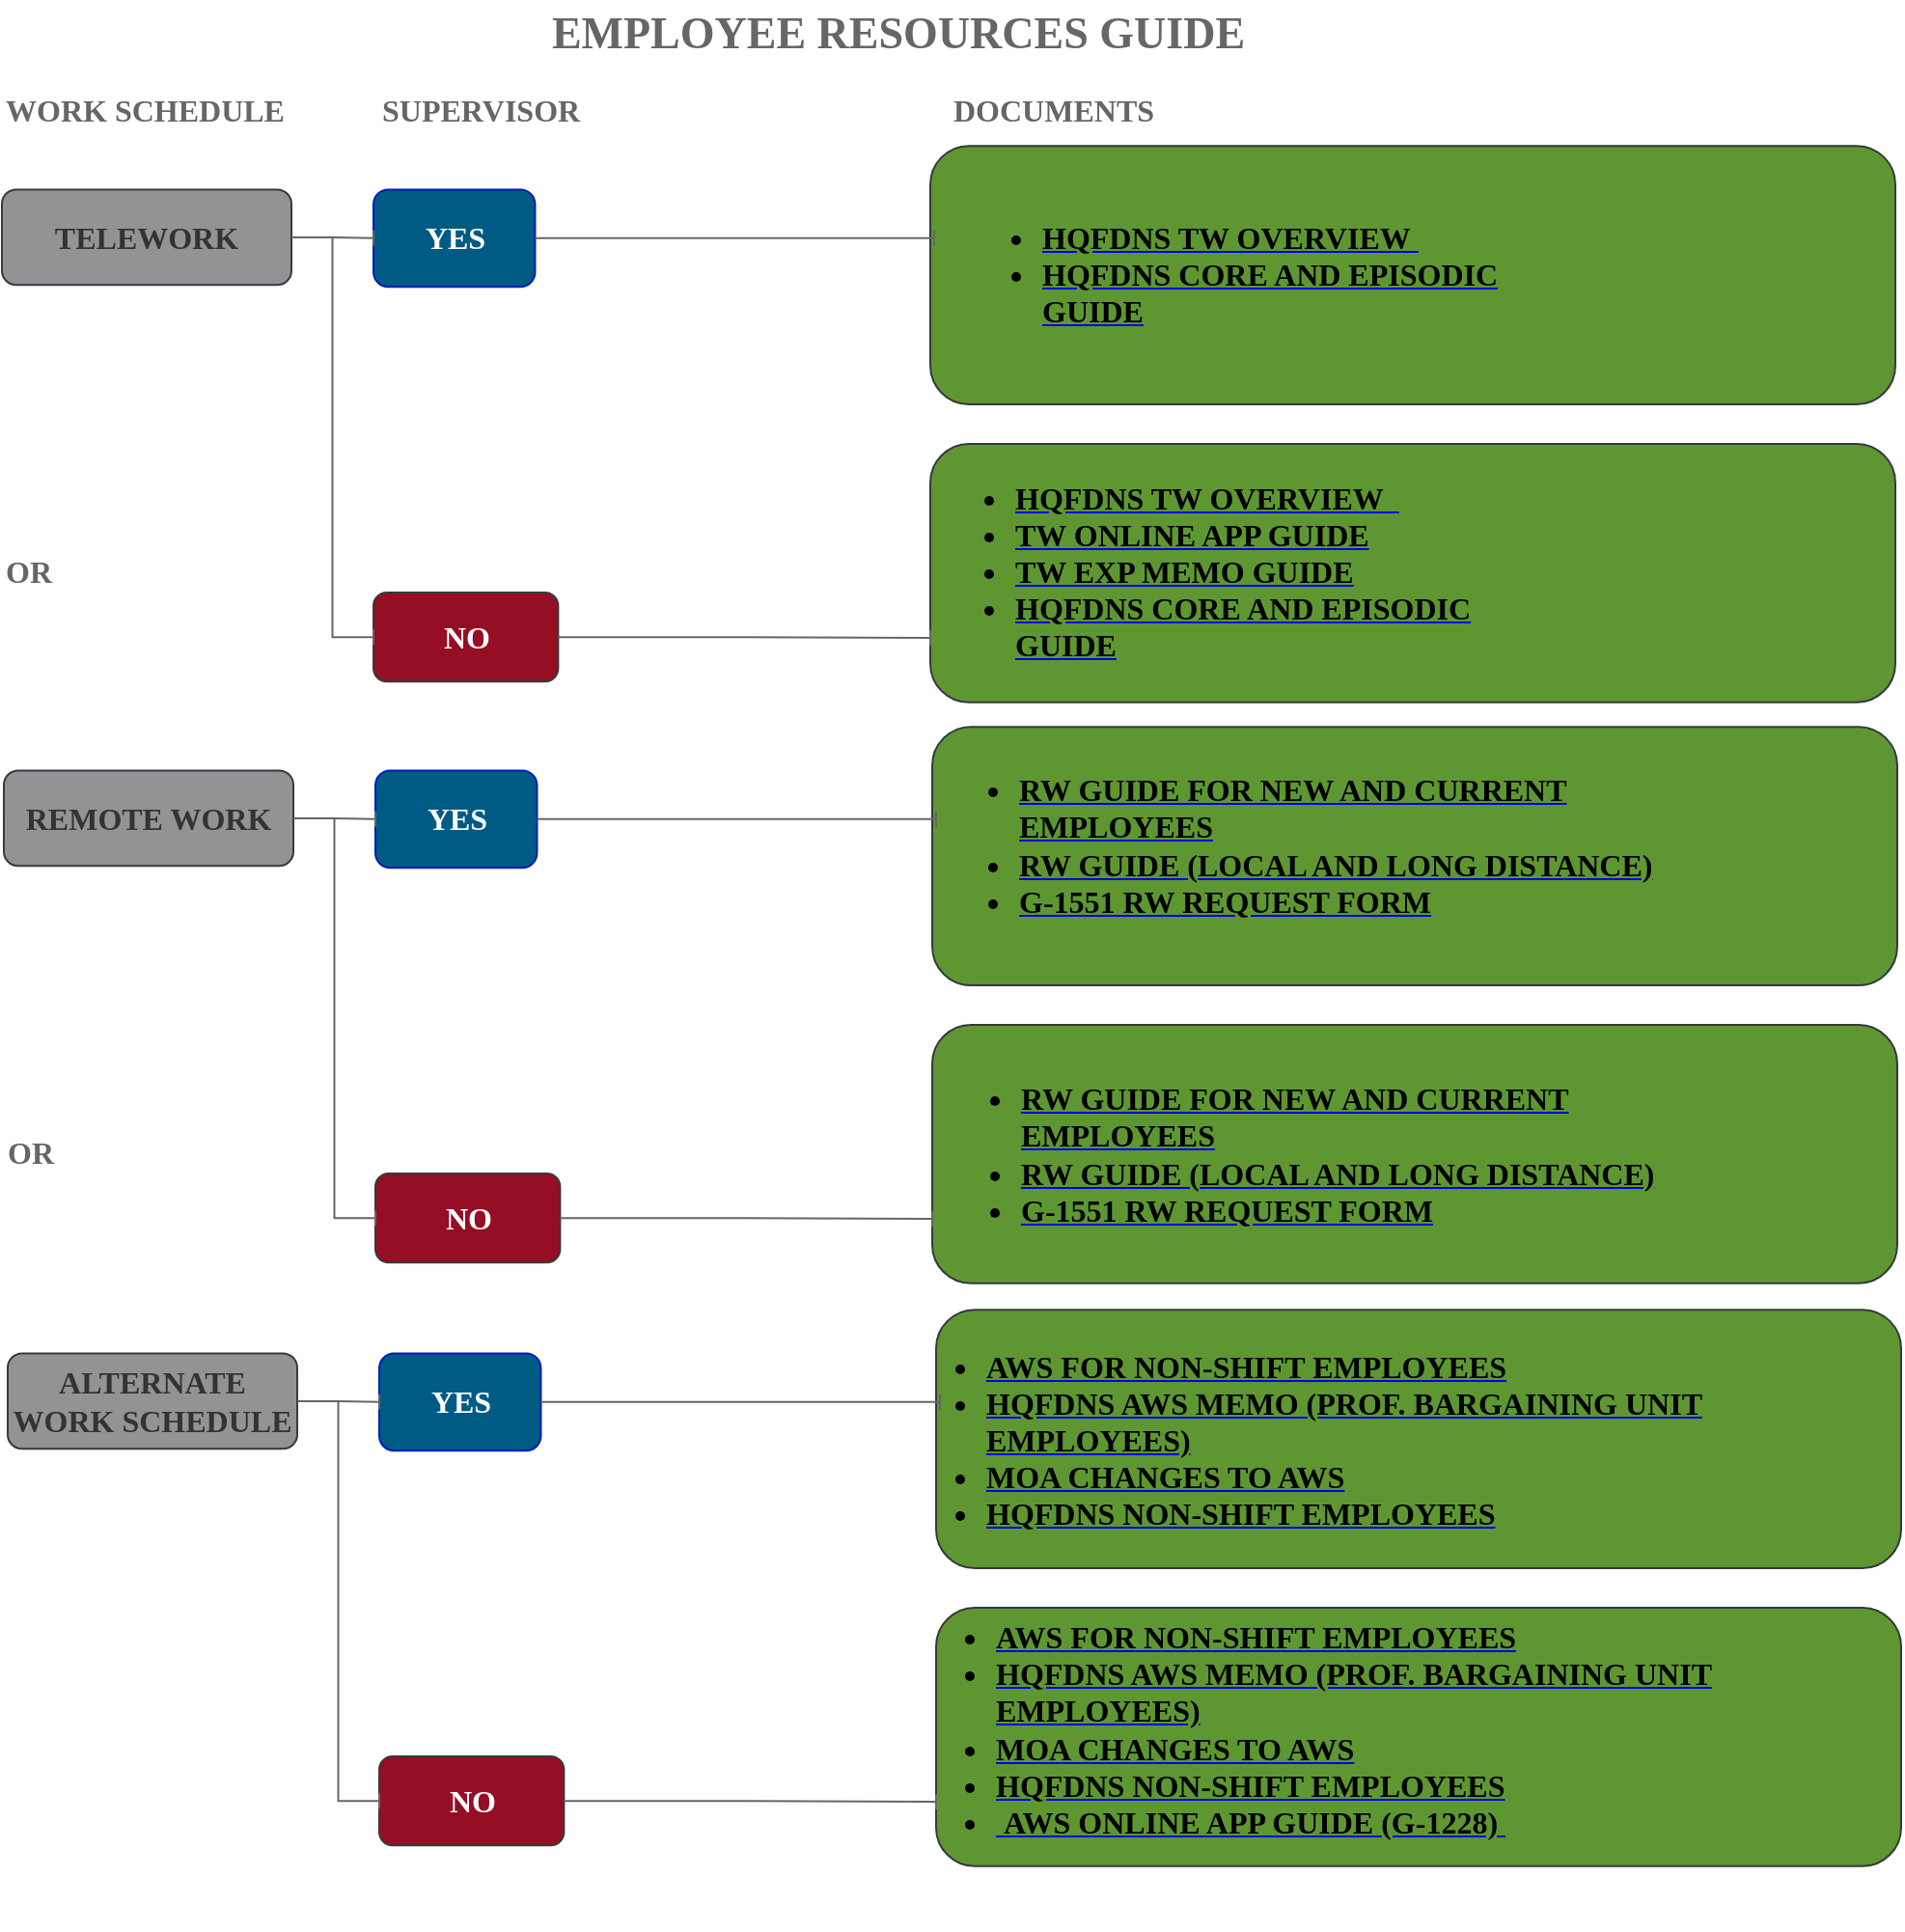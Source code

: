 <mxfile version="20.8.13" type="github" pages="2">
  <diagram id="tJbH-cf7ySyzuhJ2Tf5R" name="HQFDNS">
    <mxGraphModel dx="122" dy="833" grid="1" gridSize="10" guides="1" tooltips="1" connect="1" arrows="1" fold="1" page="1" pageScale="1" pageWidth="1400" pageHeight="1000" math="0" shadow="0">
      <root>
        <mxCell id="0" />
        <mxCell id="1" parent="0" />
        <mxCell id="GblEB0m1OWXhG2J_nrAS-4" value="&lt;font size=&quot;1&quot; data-font-src=&quot;https://fonts.googleapis.com/css?family=Source+Sans+Pro&quot; color=&quot;#666666&quot; style=&quot;&quot;&gt;&lt;b style=&quot;font-size: 23px;&quot;&gt;EMPLOYEE RESOURCES GUIDE&lt;/b&gt;&lt;/font&gt;" style="text;html=1;strokeColor=none;fillColor=none;align=center;verticalAlign=middle;whiteSpace=wrap;rounded=0;fontFamily=Source Sans Pro;fontSource=https%3A%2F%2Ffonts.googleapis.com%2Fcss%3Ffamily%3DSource%2BSans%2BPro;fontSize=16;" parent="1" vertex="1">
          <mxGeometry x="1839.999" width="448.922" height="34.623" as="geometry" />
        </mxCell>
        <mxCell id="GblEB0m1OWXhG2J_nrAS-6" value="" style="group;fontFamily=Source Sans Pro;fontSource=https%3A%2F%2Ffonts.googleapis.com%2Fcss%3Ffamily%3DSource%2BSans%2BPro;fontSize=16;" parent="1" vertex="1" connectable="0">
          <mxGeometry x="1600" y="97" width="910" height="300" as="geometry" />
        </mxCell>
        <mxCell id="GblEB0m1OWXhG2J_nrAS-7" value="&lt;b style=&quot;font-size: 16px;&quot;&gt;&lt;font color=&quot;#333333&quot; data-font-src=&quot;https://fonts.googleapis.com/css?family=Source+Sans+Pro&quot; style=&quot;font-size: 16px;&quot;&gt;TELEWORK&lt;/font&gt;&lt;/b&gt;" style="rounded=1;whiteSpace=wrap;html=1;fontSize=16;glass=0;strokeWidth=1;shadow=0;fillColor=#929395;strokeColor=#36393d;fontFamily=Source Sans Pro;fontSource=https%3A%2F%2Ffonts.googleapis.com%2Fcss%3Ffamily%3DSource%2BSans%2BPro;" parent="GblEB0m1OWXhG2J_nrAS-6" vertex="1">
          <mxGeometry y="1.232" width="150" height="49.457" as="geometry" />
        </mxCell>
        <mxCell id="GblEB0m1OWXhG2J_nrAS-8" value="&lt;b style=&quot;font-size: 16px;&quot;&gt;&lt;font data-font-src=&quot;https://fonts.googleapis.com/css?family=Source+Sans+Pro&quot; style=&quot;font-size: 16px;&quot;&gt;YES&lt;/font&gt;&lt;/b&gt;" style="rounded=1;whiteSpace=wrap;html=1;fontSize=16;glass=0;strokeWidth=1;shadow=0;fillColor=#005b84;strokeColor=#001DBC;fontColor=#ffffff;fontFamily=Source Sans Pro;fontSource=https%3A%2F%2Ffonts.googleapis.com%2Fcss%3Ffamily%3DSource%2BSans%2BPro;" parent="GblEB0m1OWXhG2J_nrAS-6" vertex="1">
          <mxGeometry x="192.502" y="1.237" width="83.732" height="50.357" as="geometry" />
        </mxCell>
        <mxCell id="GblEB0m1OWXhG2J_nrAS-9" style="edgeStyle=orthogonalEdgeStyle;rounded=0;orthogonalLoop=1;jettySize=auto;html=1;fontSize=16;fontColor=#666666;endArrow=baseDash;endFill=0;strokeColor=#666666;fontFamily=Source Sans Pro;fontSource=https%3A%2F%2Ffonts.googleapis.com%2Fcss%3Ffamily%3DSource%2BSans%2BPro;" parent="GblEB0m1OWXhG2J_nrAS-6" source="GblEB0m1OWXhG2J_nrAS-7" target="GblEB0m1OWXhG2J_nrAS-8" edge="1">
          <mxGeometry relative="1" as="geometry" />
        </mxCell>
        <mxCell id="GblEB0m1OWXhG2J_nrAS-12" value="" style="rounded=1;whiteSpace=wrap;html=1;fontSize=16;glass=0;strokeWidth=1;shadow=0;fillColor=#5e9732;strokeColor=#36393d;align=left;fontFamily=Source Sans Pro;fontSource=https%3A%2F%2Ffonts.googleapis.com%2Fcss%3Ffamily%3DSource%2BSans%2BPro;" parent="GblEB0m1OWXhG2J_nrAS-6" vertex="1">
          <mxGeometry x="481.004" y="-21.429" width="500" height="133.929" as="geometry" />
        </mxCell>
        <mxCell id="GblEB0m1OWXhG2J_nrAS-13" style="edgeStyle=orthogonalEdgeStyle;rounded=0;orthogonalLoop=1;jettySize=auto;html=1;entryX=0.004;entryY=0.357;entryDx=0;entryDy=0;entryPerimeter=0;fontSize=16;fontColor=#666666;endArrow=baseDash;endFill=0;strokeColor=#666666;fontFamily=Source Sans Pro;fontSource=https%3A%2F%2Ffonts.googleapis.com%2Fcss%3Ffamily%3DSource%2BSans%2BPro;" parent="GblEB0m1OWXhG2J_nrAS-6" source="GblEB0m1OWXhG2J_nrAS-8" target="GblEB0m1OWXhG2J_nrAS-12" edge="1">
          <mxGeometry relative="1" as="geometry" />
        </mxCell>
        <mxCell id="GblEB0m1OWXhG2J_nrAS-14" value="" style="rounded=1;whiteSpace=wrap;html=1;fontSize=16;glass=0;strokeWidth=1;shadow=0;fillColor=#5e9732;strokeColor=#36393d;align=left;fontFamily=Source Sans Pro;fontSource=https%3A%2F%2Ffonts.googleapis.com%2Fcss%3Ffamily%3DSource%2BSans%2BPro;" parent="GblEB0m1OWXhG2J_nrAS-6" vertex="1">
          <mxGeometry x="481.004" y="132.995" width="500" height="133.929" as="geometry" />
        </mxCell>
        <mxCell id="GblEB0m1OWXhG2J_nrAS-16" value="&lt;b style=&quot;font-size: 16px;&quot;&gt;&lt;font data-font-src=&quot;https://fonts.googleapis.com/css?family=Source+Sans+Pro&quot; style=&quot;font-size: 16px;&quot; color=&quot;#666666&quot;&gt;OR&lt;/font&gt;&lt;/b&gt;" style="text;html=1;strokeColor=none;fillColor=none;align=left;verticalAlign=middle;whiteSpace=wrap;rounded=0;fontFamily=Source Sans Pro;fontSource=https%3A%2F%2Ffonts.googleapis.com%2Fcss%3Ffamily%3DSource%2BSans%2BPro;fontSize=16;" parent="GblEB0m1OWXhG2J_nrAS-6" vertex="1">
          <mxGeometry y="180.537" width="150.357" height="37.097" as="geometry" />
        </mxCell>
        <mxCell id="GblEB0m1OWXhG2J_nrAS-10" value="&lt;b style=&quot;font-size: 16px;&quot;&gt;&lt;font color=&quot;#ffffff&quot; data-font-src=&quot;https://fonts.googleapis.com/css?family=Source+Sans+Pro&quot; style=&quot;font-size: 16px;&quot;&gt;NO&lt;/font&gt;&lt;/b&gt;" style="rounded=1;whiteSpace=wrap;html=1;fontSize=16;glass=0;strokeWidth=1;shadow=0;fillColor=#950e24;strokeColor=#36393d;fontFamily=Source Sans Pro;fontSource=https%3A%2F%2Ffonts.googleapis.com%2Fcss%3Ffamily%3DSource%2BSans%2BPro;" parent="GblEB0m1OWXhG2J_nrAS-6" vertex="1">
          <mxGeometry x="192.502" y="210.002" width="95.694" height="46.165" as="geometry" />
        </mxCell>
        <mxCell id="GblEB0m1OWXhG2J_nrAS-11" style="edgeStyle=orthogonalEdgeStyle;rounded=0;orthogonalLoop=1;jettySize=auto;html=1;entryX=0;entryY=0.5;entryDx=0;entryDy=0;fontSize=16;fontColor=#666666;endArrow=baseDash;endFill=0;strokeColor=#666666;fontFamily=Source Sans Pro;fontSource=https%3A%2F%2Ffonts.googleapis.com%2Fcss%3Ffamily%3DSource%2BSans%2BPro;" parent="GblEB0m1OWXhG2J_nrAS-6" source="GblEB0m1OWXhG2J_nrAS-7" target="GblEB0m1OWXhG2J_nrAS-10" edge="1">
          <mxGeometry relative="1" as="geometry" />
        </mxCell>
        <mxCell id="GblEB0m1OWXhG2J_nrAS-15" style="edgeStyle=orthogonalEdgeStyle;rounded=0;orthogonalLoop=1;jettySize=auto;html=1;entryX=0;entryY=0.75;entryDx=0;entryDy=0;fontSize=16;fontColor=#666666;endArrow=baseDash;endFill=0;strokeColor=#666666;fontFamily=Source Sans Pro;fontSource=https%3A%2F%2Ffonts.googleapis.com%2Fcss%3Ffamily%3DSource%2BSans%2BPro;" parent="GblEB0m1OWXhG2J_nrAS-6" source="GblEB0m1OWXhG2J_nrAS-10" target="GblEB0m1OWXhG2J_nrAS-14" edge="1">
          <mxGeometry relative="1" as="geometry" />
        </mxCell>
        <UserObject label="&lt;ul style=&quot;border-color: var(--border-color); color: rgb(0, 0, 0); font-size: 16px; font-weight: 700; text-align: left;&quot;&gt;&lt;li style=&quot;border-color: var(--border-color); font-size: 16px;&quot;&gt;&lt;font style=&quot;border-color: var(--border-color); font-size: 16px;&quot; data-font-src=&quot;https://fonts.googleapis.com/css?family=Source+Sans+Pro&quot;&gt;HQFDNS TW OVERVIEW&amp;nbsp;&amp;nbsp;&lt;/font&gt;&lt;/li&gt;&lt;li style=&quot;border-color: var(--border-color);&quot;&gt;&lt;font style=&quot;border-color: var(--border-color);&quot; data-font-src=&quot;https://fonts.googleapis.com/css?family=Source+Sans+Pro&quot;&gt;TW ONLINE APP GUIDE&lt;/font&gt;&lt;/li&gt;&lt;li style=&quot;border-color: var(--border-color);&quot;&gt;&lt;font style=&quot;border-color: var(--border-color);&quot; data-font-src=&quot;https://fonts.googleapis.com/css?family=Source+Sans+Pro&quot;&gt;TW EXP MEMO GUIDE&lt;/font&gt;&lt;/li&gt;&lt;li style=&quot;border-color: var(--border-color);&quot;&gt;&lt;font style=&quot;border-color: var(--border-color);&quot; data-font-src=&quot;https://fonts.googleapis.com/css?family=Source+Sans+Pro&quot;&gt;HQFDNS CORE AND EPISODIC GUIDE&lt;/font&gt;&lt;/li&gt;&lt;/ul&gt;" link="https://ecn.uscis.dhs.gov/team/fdns/Mission%20Support/WorkforceManagement/NewEmployeeResources/Telework_HQFDNS_06-16-2021.pdf" id="GblEB0m1OWXhG2J_nrAS-67">
          <mxCell style="text;html=1;strokeColor=none;fillColor=none;whiteSpace=wrap;align=center;verticalAlign=middle;fontColor=#0000EE;fontStyle=4;fontFamily=Source Sans Pro;fontSource=https%3A%2F%2Ffonts.googleapis.com%2Fcss%3Ffamily%3DSource%2BSans%2BPro;fontSize=16;" parent="GblEB0m1OWXhG2J_nrAS-6" vertex="1">
            <mxGeometry x="484" y="177.65" width="320" height="42.86" as="geometry" />
          </mxCell>
        </UserObject>
        <UserObject label="&lt;ul style=&quot;border-color: var(--border-color); color: rgb(0, 0, 0); font-size: 16px; font-weight: 700; text-align: left;&quot;&gt;&lt;li style=&quot;border-color: var(--border-color); font-size: 16px;&quot;&gt;&lt;font style=&quot;border-color: var(--border-color); font-size: 16px;&quot; data-font-src=&quot;https://fonts.googleapis.com/css?family=Source+Sans+Pro&quot;&gt;HQFDNS TW OVERVIEW&amp;nbsp;&lt;/font&gt;&lt;/li&gt;&lt;li style=&quot;border-color: var(--border-color);&quot;&gt;&lt;font style=&quot;border-color: var(--border-color);&quot; data-font-src=&quot;https://fonts.googleapis.com/css?family=Source+Sans+Pro&quot;&gt;HQFDNS CORE AND EPISODIC GUIDE&lt;/font&gt;&lt;/li&gt;&lt;/ul&gt;" link="https://ecn.uscis.dhs.gov/team/fdns/Mission%20Support/WorkforceManagement/NewEmployeeResources/Telework_HQFDNS_06-16-2021.pdf#search=hqfdns%20telework" id="GblEB0m1OWXhG2J_nrAS-62">
          <mxCell style="text;html=1;strokeColor=none;fillColor=none;whiteSpace=wrap;align=center;verticalAlign=middle;fontColor=#0000EE;fontStyle=4;fontFamily=Source Sans Pro;fontSource=https%3A%2F%2Ffonts.googleapis.com%2Fcss%3Ffamily%3DSource%2BSans%2BPro;fontSize=16;" parent="GblEB0m1OWXhG2J_nrAS-6" vertex="1">
            <mxGeometry x="498" y="10" width="292" height="70" as="geometry" />
          </mxCell>
        </UserObject>
        <mxCell id="GblEB0m1OWXhG2J_nrAS-72" value="" style="group" parent="1" vertex="1" connectable="0">
          <mxGeometry x="1600" y="40" width="770" height="34.62" as="geometry" />
        </mxCell>
        <mxCell id="GblEB0m1OWXhG2J_nrAS-2" value="&lt;b style=&quot;font-size: 16px;&quot;&gt;&lt;font data-font-src=&quot;https://fonts.googleapis.com/css?family=Source+Sans+Pro&quot; style=&quot;font-size: 16px;&quot; color=&quot;#666666&quot;&gt;WORK SCHEDULE&lt;/font&gt;&lt;/b&gt;" style="text;html=1;strokeColor=none;fillColor=none;align=left;verticalAlign=middle;whiteSpace=wrap;rounded=0;fontFamily=Source Sans Pro;fontSource=https%3A%2F%2Ffonts.googleapis.com%2Fcss%3Ffamily%3DSource%2BSans%2BPro;fontSize=16;" parent="GblEB0m1OWXhG2J_nrAS-72" vertex="1">
          <mxGeometry y="1.421e-14" width="209.636" height="34.62" as="geometry" />
        </mxCell>
        <mxCell id="GblEB0m1OWXhG2J_nrAS-3" value="&lt;b style=&quot;font-size: 16px;&quot;&gt;&lt;font data-font-src=&quot;https://fonts.googleapis.com/css?family=Source+Sans+Pro&quot; style=&quot;font-size: 16px;&quot; color=&quot;#666666&quot;&gt;SUPERVISOR&lt;/font&gt;&lt;/b&gt;" style="text;html=1;strokeColor=none;fillColor=none;align=left;verticalAlign=middle;whiteSpace=wrap;rounded=0;fontFamily=Source Sans Pro;fontSource=https%3A%2F%2Ffonts.googleapis.com%2Fcss%3Ffamily%3DSource%2BSans%2BPro;fontSize=16;" parent="GblEB0m1OWXhG2J_nrAS-72" vertex="1">
          <mxGeometry x="194.815" y="1.421e-14" width="209.636" height="34.62" as="geometry" />
        </mxCell>
        <mxCell id="GblEB0m1OWXhG2J_nrAS-5" value="&lt;b style=&quot;font-size: 16px;&quot;&gt;&lt;font data-font-src=&quot;https://fonts.googleapis.com/css?family=Source+Sans+Pro&quot; style=&quot;font-size: 16px;&quot; color=&quot;#666666&quot;&gt;DOCUMENTS&lt;/font&gt;&lt;/b&gt;" style="text;html=1;strokeColor=none;fillColor=none;align=left;verticalAlign=middle;whiteSpace=wrap;rounded=0;fontFamily=Source Sans Pro;fontSource=https%3A%2F%2Ffonts.googleapis.com%2Fcss%3Ffamily%3DSource%2BSans%2BPro;fontSize=16;" parent="GblEB0m1OWXhG2J_nrAS-72" vertex="1">
          <mxGeometry x="491.364" width="209.636" height="34.62" as="geometry" />
        </mxCell>
        <mxCell id="GblEB0m1OWXhG2J_nrAS-74" value="" style="group;fontFamily=Source Sans Pro;fontSource=https%3A%2F%2Ffonts.googleapis.com%2Fcss%3Ffamily%3DSource%2BSans%2BPro;fontSize=16;" parent="1" vertex="1" connectable="0">
          <mxGeometry x="1601" y="398" width="910" height="300" as="geometry" />
        </mxCell>
        <mxCell id="GblEB0m1OWXhG2J_nrAS-75" value="&lt;font color=&quot;#333333&quot;&gt;&lt;b&gt;REMOTE WORK&lt;/b&gt;&lt;/font&gt;" style="rounded=1;whiteSpace=wrap;html=1;fontSize=16;glass=0;strokeWidth=1;shadow=0;fillColor=#929395;strokeColor=#36393d;fontFamily=Source Sans Pro;fontSource=https%3A%2F%2Ffonts.googleapis.com%2Fcss%3Ffamily%3DSource%2BSans%2BPro;" parent="GblEB0m1OWXhG2J_nrAS-74" vertex="1">
          <mxGeometry y="1.232" width="150" height="49.457" as="geometry" />
        </mxCell>
        <mxCell id="GblEB0m1OWXhG2J_nrAS-76" value="&lt;b style=&quot;font-size: 16px;&quot;&gt;&lt;font data-font-src=&quot;https://fonts.googleapis.com/css?family=Source+Sans+Pro&quot; style=&quot;font-size: 16px;&quot;&gt;YES&lt;/font&gt;&lt;/b&gt;" style="rounded=1;whiteSpace=wrap;html=1;fontSize=16;glass=0;strokeWidth=1;shadow=0;fillColor=#005b84;strokeColor=#001DBC;fontColor=#ffffff;fontFamily=Source Sans Pro;fontSource=https%3A%2F%2Ffonts.googleapis.com%2Fcss%3Ffamily%3DSource%2BSans%2BPro;" parent="GblEB0m1OWXhG2J_nrAS-74" vertex="1">
          <mxGeometry x="192.502" y="1.237" width="83.732" height="50.357" as="geometry" />
        </mxCell>
        <mxCell id="GblEB0m1OWXhG2J_nrAS-77" style="edgeStyle=orthogonalEdgeStyle;rounded=0;orthogonalLoop=1;jettySize=auto;html=1;fontSize=16;fontColor=#666666;endArrow=baseDash;endFill=0;strokeColor=#666666;fontFamily=Source Sans Pro;fontSource=https%3A%2F%2Ffonts.googleapis.com%2Fcss%3Ffamily%3DSource%2BSans%2BPro;" parent="GblEB0m1OWXhG2J_nrAS-74" source="GblEB0m1OWXhG2J_nrAS-75" target="GblEB0m1OWXhG2J_nrAS-76" edge="1">
          <mxGeometry relative="1" as="geometry" />
        </mxCell>
        <mxCell id="GblEB0m1OWXhG2J_nrAS-78" value="" style="rounded=1;whiteSpace=wrap;html=1;fontSize=16;glass=0;strokeWidth=1;shadow=0;fillColor=#5e9732;strokeColor=#36393d;align=left;fontFamily=Source Sans Pro;fontSource=https%3A%2F%2Ffonts.googleapis.com%2Fcss%3Ffamily%3DSource%2BSans%2BPro;" parent="GblEB0m1OWXhG2J_nrAS-74" vertex="1">
          <mxGeometry x="481.004" y="-21.429" width="500" height="133.929" as="geometry" />
        </mxCell>
        <mxCell id="GblEB0m1OWXhG2J_nrAS-79" style="edgeStyle=orthogonalEdgeStyle;rounded=0;orthogonalLoop=1;jettySize=auto;html=1;entryX=0.004;entryY=0.357;entryDx=0;entryDy=0;entryPerimeter=0;fontSize=16;fontColor=#666666;endArrow=baseDash;endFill=0;strokeColor=#666666;fontFamily=Source Sans Pro;fontSource=https%3A%2F%2Ffonts.googleapis.com%2Fcss%3Ffamily%3DSource%2BSans%2BPro;" parent="GblEB0m1OWXhG2J_nrAS-74" source="GblEB0m1OWXhG2J_nrAS-76" target="GblEB0m1OWXhG2J_nrAS-78" edge="1">
          <mxGeometry relative="1" as="geometry" />
        </mxCell>
        <mxCell id="GblEB0m1OWXhG2J_nrAS-80" value="" style="rounded=1;whiteSpace=wrap;html=1;fontSize=16;glass=0;strokeWidth=1;shadow=0;fillColor=#5e9732;strokeColor=#36393d;align=left;fontFamily=Source Sans Pro;fontSource=https%3A%2F%2Ffonts.googleapis.com%2Fcss%3Ffamily%3DSource%2BSans%2BPro;" parent="GblEB0m1OWXhG2J_nrAS-74" vertex="1">
          <mxGeometry x="481.004" y="132.995" width="500" height="133.929" as="geometry" />
        </mxCell>
        <mxCell id="GblEB0m1OWXhG2J_nrAS-81" value="&lt;b style=&quot;font-size: 16px;&quot;&gt;&lt;font data-font-src=&quot;https://fonts.googleapis.com/css?family=Source+Sans+Pro&quot; style=&quot;font-size: 16px;&quot; color=&quot;#666666&quot;&gt;OR&lt;/font&gt;&lt;/b&gt;" style="text;html=1;strokeColor=none;fillColor=none;align=left;verticalAlign=middle;whiteSpace=wrap;rounded=0;fontFamily=Source Sans Pro;fontSource=https%3A%2F%2Ffonts.googleapis.com%2Fcss%3Ffamily%3DSource%2BSans%2BPro;fontSize=16;" parent="GblEB0m1OWXhG2J_nrAS-74" vertex="1">
          <mxGeometry y="180.537" width="150.357" height="37.097" as="geometry" />
        </mxCell>
        <mxCell id="GblEB0m1OWXhG2J_nrAS-82" value="&lt;b style=&quot;font-size: 16px;&quot;&gt;&lt;font color=&quot;#ffffff&quot; data-font-src=&quot;https://fonts.googleapis.com/css?family=Source+Sans+Pro&quot; style=&quot;font-size: 16px;&quot;&gt;NO&lt;/font&gt;&lt;/b&gt;" style="rounded=1;whiteSpace=wrap;html=1;fontSize=16;glass=0;strokeWidth=1;shadow=0;fillColor=#950e24;strokeColor=#36393d;fontFamily=Source Sans Pro;fontSource=https%3A%2F%2Ffonts.googleapis.com%2Fcss%3Ffamily%3DSource%2BSans%2BPro;" parent="GblEB0m1OWXhG2J_nrAS-74" vertex="1">
          <mxGeometry x="192.502" y="210.002" width="95.694" height="46.165" as="geometry" />
        </mxCell>
        <mxCell id="GblEB0m1OWXhG2J_nrAS-83" style="edgeStyle=orthogonalEdgeStyle;rounded=0;orthogonalLoop=1;jettySize=auto;html=1;entryX=0;entryY=0.5;entryDx=0;entryDy=0;fontSize=16;fontColor=#666666;endArrow=baseDash;endFill=0;strokeColor=#666666;fontFamily=Source Sans Pro;fontSource=https%3A%2F%2Ffonts.googleapis.com%2Fcss%3Ffamily%3DSource%2BSans%2BPro;" parent="GblEB0m1OWXhG2J_nrAS-74" source="GblEB0m1OWXhG2J_nrAS-75" target="GblEB0m1OWXhG2J_nrAS-82" edge="1">
          <mxGeometry relative="1" as="geometry" />
        </mxCell>
        <mxCell id="GblEB0m1OWXhG2J_nrAS-84" style="edgeStyle=orthogonalEdgeStyle;rounded=0;orthogonalLoop=1;jettySize=auto;html=1;entryX=0;entryY=0.75;entryDx=0;entryDy=0;fontSize=16;fontColor=#666666;endArrow=baseDash;endFill=0;strokeColor=#666666;fontFamily=Source Sans Pro;fontSource=https%3A%2F%2Ffonts.googleapis.com%2Fcss%3Ffamily%3DSource%2BSans%2BPro;" parent="GblEB0m1OWXhG2J_nrAS-74" source="GblEB0m1OWXhG2J_nrAS-82" target="GblEB0m1OWXhG2J_nrAS-80" edge="1">
          <mxGeometry relative="1" as="geometry" />
        </mxCell>
        <UserObject label="&lt;ul style=&quot;border-color: var(--border-color); color: rgb(0, 0, 0); font-size: 16px; font-weight: 700; text-align: left;&quot;&gt;&lt;li style=&quot;border-color: var(--border-color);&quot;&gt;&lt;font style=&quot;border-color: var(--border-color);&quot; data-font-src=&quot;https://fonts.googleapis.com/css?family=Source+Sans+Pro&quot;&gt;RW GUIDE FOR NEW AND CURRENT EMPLOYEES&lt;/font&gt;&lt;/li&gt;&lt;li style=&quot;border-color: var(--border-color);&quot;&gt;&lt;font style=&quot;border-color: var(--border-color);&quot; data-font-src=&quot;https://fonts.googleapis.com/css?family=Source+Sans+Pro&quot;&gt;RW GUIDE (LOCAL AND LONG DISTANCE)&lt;/font&gt;&lt;/li&gt;&lt;li style=&quot;border-color: var(--border-color);&quot;&gt;G-1551 RW REQUEST FORM&lt;/li&gt;&lt;/ul&gt;" link="https://ecn.uscis.dhs.gov/team/fdns/Mission Support/WorkforceManagement/NewEmployeeResources/Remote Work_Memo_HQFDNS_Employees 10.25.21.pdf" id="GblEB0m1OWXhG2J_nrAS-105">
          <mxCell style="text;html=1;strokeColor=none;fillColor=none;whiteSpace=wrap;align=center;verticalAlign=middle;fontColor=#0000EE;fontStyle=4;fontFamily=Source Sans Pro;fontSource=https://fonts.googleapis.com/css?family=Source+Sans+Pro;fontSize=16;" parent="GblEB0m1OWXhG2J_nrAS-74" vertex="1">
            <mxGeometry x="486.001" y="161.368" width="392.309" height="77.177" as="geometry" />
          </mxCell>
        </UserObject>
        <UserObject label="&lt;ul style=&quot;border-color: var(--border-color); color: rgb(0, 0, 0); font-size: 16px; font-weight: 700; text-align: left;&quot;&gt;&lt;li style=&quot;border-color: var(--border-color); font-size: 16px;&quot;&gt;&lt;font style=&quot;border-color: var(--border-color); font-size: 16px;&quot; data-font-src=&quot;https://fonts.googleapis.com/css?family=Source+Sans+Pro&quot;&gt;RW GUIDE FOR NEW AND CURRENT EMPLOYEES&lt;/font&gt;&lt;/li&gt;&lt;li style=&quot;border-color: var(--border-color);&quot;&gt;&lt;font style=&quot;border-color: var(--border-color);&quot; data-font-src=&quot;https://fonts.googleapis.com/css?family=Source+Sans+Pro&quot;&gt;RW GUIDE (LOCAL AND LONG DISTANCE)&lt;/font&gt;&lt;/li&gt;&lt;li style=&quot;border-color: var(--border-color);&quot;&gt;G-1551 RW REQUEST FORM&lt;/li&gt;&lt;/ul&gt;" link="https://ecn.uscis.dhs.gov/team/fdns/Mission Support/WorkforceManagement/NewEmployeeResources/Remote Work_Memo_HQFDNS_Employees 10.25.21.pdf" id="GblEB0m1OWXhG2J_nrAS-102">
          <mxCell style="text;html=1;strokeColor=none;fillColor=none;whiteSpace=wrap;align=center;verticalAlign=middle;fontColor=#0000EE;fontStyle=4;fontFamily=Source Sans Pro;fontSource=https://fonts.googleapis.com/css?family=Source+Sans+Pro;fontSize=16;" parent="GblEB0m1OWXhG2J_nrAS-74" vertex="1">
            <mxGeometry x="485.001" y="1.238" width="392.309" height="77.177" as="geometry" />
          </mxCell>
        </UserObject>
        <mxCell id="GblEB0m1OWXhG2J_nrAS-87" value="" style="group;fontFamily=Source Sans Pro;fontSource=https%3A%2F%2Ffonts.googleapis.com%2Fcss%3Ffamily%3DSource%2BSans%2BPro;fontSize=16;" parent="1" vertex="1" connectable="0">
          <mxGeometry x="1603" y="700" width="981" height="300" as="geometry" />
        </mxCell>
        <mxCell id="GblEB0m1OWXhG2J_nrAS-88" value="&lt;font color=&quot;#333333&quot;&gt;&lt;b&gt;ALTERNATE WORK SCHEDULE&lt;/b&gt;&lt;/font&gt;" style="rounded=1;whiteSpace=wrap;html=1;fontSize=16;glass=0;strokeWidth=1;shadow=0;fillColor=#929395;strokeColor=#36393d;fontFamily=Source Sans Pro;fontSource=https%3A%2F%2Ffonts.googleapis.com%2Fcss%3Ffamily%3DSource%2BSans%2BPro;" parent="GblEB0m1OWXhG2J_nrAS-87" vertex="1">
          <mxGeometry y="1.232" width="150" height="49.457" as="geometry" />
        </mxCell>
        <mxCell id="GblEB0m1OWXhG2J_nrAS-89" value="&lt;b style=&quot;font-size: 16px;&quot;&gt;&lt;font data-font-src=&quot;https://fonts.googleapis.com/css?family=Source+Sans+Pro&quot; style=&quot;font-size: 16px;&quot;&gt;YES&lt;/font&gt;&lt;/b&gt;" style="rounded=1;whiteSpace=wrap;html=1;fontSize=16;glass=0;strokeWidth=1;shadow=0;fillColor=#005b84;strokeColor=#001DBC;fontColor=#ffffff;fontFamily=Source Sans Pro;fontSource=https%3A%2F%2Ffonts.googleapis.com%2Fcss%3Ffamily%3DSource%2BSans%2BPro;" parent="GblEB0m1OWXhG2J_nrAS-87" vertex="1">
          <mxGeometry x="192.502" y="1.237" width="83.732" height="50.357" as="geometry" />
        </mxCell>
        <mxCell id="GblEB0m1OWXhG2J_nrAS-90" style="edgeStyle=orthogonalEdgeStyle;rounded=0;orthogonalLoop=1;jettySize=auto;html=1;fontSize=16;fontColor=#666666;endArrow=baseDash;endFill=0;strokeColor=#666666;fontFamily=Source Sans Pro;fontSource=https%3A%2F%2Ffonts.googleapis.com%2Fcss%3Ffamily%3DSource%2BSans%2BPro;" parent="GblEB0m1OWXhG2J_nrAS-87" source="GblEB0m1OWXhG2J_nrAS-88" target="GblEB0m1OWXhG2J_nrAS-89" edge="1">
          <mxGeometry relative="1" as="geometry" />
        </mxCell>
        <mxCell id="GblEB0m1OWXhG2J_nrAS-91" value="" style="rounded=1;whiteSpace=wrap;html=1;fontSize=16;glass=0;strokeWidth=1;shadow=0;fillColor=#5e9732;strokeColor=#36393d;align=left;fontFamily=Source Sans Pro;fontSource=https%3A%2F%2Ffonts.googleapis.com%2Fcss%3Ffamily%3DSource%2BSans%2BPro;" parent="GblEB0m1OWXhG2J_nrAS-87" vertex="1">
          <mxGeometry x="481.004" y="-21.429" width="500" height="133.929" as="geometry" />
        </mxCell>
        <mxCell id="GblEB0m1OWXhG2J_nrAS-92" style="edgeStyle=orthogonalEdgeStyle;rounded=0;orthogonalLoop=1;jettySize=auto;html=1;entryX=0.004;entryY=0.357;entryDx=0;entryDy=0;entryPerimeter=0;fontSize=16;fontColor=#666666;endArrow=baseDash;endFill=0;strokeColor=#666666;fontFamily=Source Sans Pro;fontSource=https%3A%2F%2Ffonts.googleapis.com%2Fcss%3Ffamily%3DSource%2BSans%2BPro;" parent="GblEB0m1OWXhG2J_nrAS-87" source="GblEB0m1OWXhG2J_nrAS-89" target="GblEB0m1OWXhG2J_nrAS-91" edge="1">
          <mxGeometry relative="1" as="geometry" />
        </mxCell>
        <mxCell id="GblEB0m1OWXhG2J_nrAS-93" value="" style="rounded=1;whiteSpace=wrap;html=1;fontSize=16;glass=0;strokeWidth=1;shadow=0;fillColor=#5e9732;strokeColor=#36393d;align=left;fontFamily=Source Sans Pro;fontSource=https%3A%2F%2Ffonts.googleapis.com%2Fcss%3Ffamily%3DSource%2BSans%2BPro;" parent="GblEB0m1OWXhG2J_nrAS-87" vertex="1">
          <mxGeometry x="481.004" y="132.995" width="500" height="133.929" as="geometry" />
        </mxCell>
        <mxCell id="GblEB0m1OWXhG2J_nrAS-95" value="&lt;b style=&quot;font-size: 16px;&quot;&gt;&lt;font color=&quot;#ffffff&quot; data-font-src=&quot;https://fonts.googleapis.com/css?family=Source+Sans+Pro&quot; style=&quot;font-size: 16px;&quot;&gt;NO&lt;/font&gt;&lt;/b&gt;" style="rounded=1;whiteSpace=wrap;html=1;fontSize=16;glass=0;strokeWidth=1;shadow=0;fillColor=#950e24;strokeColor=#36393d;fontFamily=Source Sans Pro;fontSource=https%3A%2F%2Ffonts.googleapis.com%2Fcss%3Ffamily%3DSource%2BSans%2BPro;" parent="GblEB0m1OWXhG2J_nrAS-87" vertex="1">
          <mxGeometry x="192.502" y="210.002" width="95.694" height="46.165" as="geometry" />
        </mxCell>
        <mxCell id="GblEB0m1OWXhG2J_nrAS-96" style="edgeStyle=orthogonalEdgeStyle;rounded=0;orthogonalLoop=1;jettySize=auto;html=1;entryX=0;entryY=0.5;entryDx=0;entryDy=0;fontSize=16;fontColor=#666666;endArrow=baseDash;endFill=0;strokeColor=#666666;fontFamily=Source Sans Pro;fontSource=https%3A%2F%2Ffonts.googleapis.com%2Fcss%3Ffamily%3DSource%2BSans%2BPro;" parent="GblEB0m1OWXhG2J_nrAS-87" source="GblEB0m1OWXhG2J_nrAS-88" target="GblEB0m1OWXhG2J_nrAS-95" edge="1">
          <mxGeometry relative="1" as="geometry" />
        </mxCell>
        <mxCell id="GblEB0m1OWXhG2J_nrAS-97" style="edgeStyle=orthogonalEdgeStyle;rounded=0;orthogonalLoop=1;jettySize=auto;html=1;entryX=0;entryY=0.75;entryDx=0;entryDy=0;fontSize=16;fontColor=#666666;endArrow=baseDash;endFill=0;strokeColor=#666666;fontFamily=Source Sans Pro;fontSource=https%3A%2F%2Ffonts.googleapis.com%2Fcss%3Ffamily%3DSource%2BSans%2BPro;" parent="GblEB0m1OWXhG2J_nrAS-87" source="GblEB0m1OWXhG2J_nrAS-95" target="GblEB0m1OWXhG2J_nrAS-93" edge="1">
          <mxGeometry relative="1" as="geometry" />
        </mxCell>
        <UserObject label="&lt;ul style=&quot;border-color: var(--border-color); color: rgb(0, 0, 0); font-size: 16px; font-weight: 700; text-align: left;&quot;&gt;&lt;li style=&quot;border-color: var(--border-color); font-size: 16px;&quot;&gt;&lt;font style=&quot;border-color: var(--border-color); font-size: 16px;&quot; data-font-src=&quot;https://fonts.googleapis.com/css?family=Source+Sans+Pro&quot;&gt;AWS FOR NON-SHIFT EMPLOYEES&lt;/font&gt;&lt;/li&gt;&lt;li style=&quot;border-color: var(--border-color);&quot;&gt;&lt;font style=&quot;border-color: var(--border-color);&quot; data-font-src=&quot;https://fonts.googleapis.com/css?family=Source+Sans+Pro&quot;&gt;HQFDNS AWS MEMO (PROF. BARGAINING UNIT EMPLOYEES)&lt;/font&gt;&lt;/li&gt;&lt;li style=&quot;border-color: var(--border-color);&quot;&gt;&lt;font style=&quot;border-color: var(--border-color);&quot; data-font-src=&quot;https://fonts.googleapis.com/css?family=Source+Sans+Pro&quot;&gt;MOA CHANGES TO AWS&lt;/font&gt;&lt;/li&gt;&lt;li style=&quot;border-color: var(--border-color);&quot;&gt;&lt;font style=&quot;border-color: var(--border-color);&quot; data-font-src=&quot;https://fonts.googleapis.com/css?family=Source+Sans+Pro&quot;&gt;HQFDNS NON-SHIFT EMPLOYEES&lt;/font&gt;&lt;/li&gt;&lt;/ul&gt;" link="https://ecn.uscis.dhs.gov/team/fdns/Mission Support/WorkforceManagement/NewEmployeeResources/Telework_HQFDNS_06-16-2021.pdf" id="GblEB0m1OWXhG2J_nrAS-107">
          <mxCell style="text;html=1;strokeColor=none;fillColor=none;whiteSpace=wrap;align=center;verticalAlign=middle;fontColor=#0000EE;fontStyle=4;container=0;fontFamily=Source Sans Pro;fontSource=https://fonts.googleapis.com/css?family=Source+Sans+Pro;fontSize=16;" parent="GblEB0m1OWXhG2J_nrAS-87" vertex="1">
            <mxGeometry x="465.78" y="28.87" width="515.22" height="33.33" as="geometry" />
          </mxCell>
        </UserObject>
        <UserObject label="&lt;ul style=&quot;border-color: var(--border-color); color: rgb(0, 0, 0); font-size: 16px; font-weight: 700; text-align: left;&quot;&gt;&lt;li style=&quot;border-color: var(--border-color);&quot;&gt;&lt;font style=&quot;border-color: var(--border-color);&quot; data-font-src=&quot;https://fonts.googleapis.com/css?family=Source+Sans+Pro&quot;&gt;AWS FOR NON-SHIFT EMPLOYEES&lt;/font&gt;&lt;/li&gt;&lt;li style=&quot;border-color: var(--border-color);&quot;&gt;&lt;font style=&quot;border-color: var(--border-color);&quot; data-font-src=&quot;https://fonts.googleapis.com/css?family=Source+Sans+Pro&quot;&gt;HQFDNS AWS MEMO (PROF. BARGAINING UNIT EMPLOYEES)&lt;/font&gt;&lt;/li&gt;&lt;li style=&quot;border-color: var(--border-color);&quot;&gt;&lt;font style=&quot;border-color: var(--border-color);&quot; data-font-src=&quot;https://fonts.googleapis.com/css?family=Source+Sans+Pro&quot;&gt;MOA CHANGES TO AWS&lt;/font&gt;&lt;/li&gt;&lt;li style=&quot;border-color: var(--border-color);&quot;&gt;&lt;font style=&quot;border-color: var(--border-color);&quot; data-font-src=&quot;https://fonts.googleapis.com/css?family=Source+Sans+Pro&quot;&gt;HQFDNS NON-SHIFT EMPLOYEES&lt;/font&gt;&lt;/li&gt;&lt;li style=&quot;border-color: var(--border-color);&quot;&gt;&lt;font style=&quot;border-color: var(--border-color);&quot; data-font-src=&quot;https://fonts.googleapis.com/css?family=Source+Sans+Pro&quot;&gt;&amp;nbsp;AWS ONLINE APP GUIDE (G-1228)&amp;nbsp;&lt;br&gt;&lt;/font&gt;&lt;/li&gt;&lt;/ul&gt;" link="https://ecn.uscis.dhs.gov/team/fdns/Mission%20Support/WorkforceManagement/NewEmployeeResources/Telework_HQFDNS_06-16-2021.pdf" id="GblEB0m1OWXhG2J_nrAS-112">
          <mxCell style="text;html=1;strokeColor=none;fillColor=none;whiteSpace=wrap;align=center;verticalAlign=middle;fontColor=#0000EE;fontStyle=4;container=0;fontFamily=Source Sans Pro;fontSource=https%3A%2F%2Ffonts.googleapis.com%2Fcss%3Ffamily%3DSource%2BSans%2BPro;fontSize=16;" parent="GblEB0m1OWXhG2J_nrAS-87" vertex="1">
            <mxGeometry x="471" y="136.17" width="510" height="120" as="geometry" />
          </mxCell>
        </UserObject>
      </root>
    </mxGraphModel>
  </diagram>
  <diagram name="Copy of HQFDNS" id="zB01_Tnuz6cjaqmvUyd_">
    <mxGraphModel dx="274" dy="916" grid="1" gridSize="10" guides="1" tooltips="1" connect="1" arrows="1" fold="1" page="1" pageScale="1" pageWidth="1400" pageHeight="1000" math="0" shadow="0">
      <root>
        <mxCell id="RVpw-1rpcuJnkrzgUjFb-0" />
        <mxCell id="RVpw-1rpcuJnkrzgUjFb-1" parent="RVpw-1rpcuJnkrzgUjFb-0" />
        <mxCell id="RVpw-1rpcuJnkrzgUjFb-2" value="&lt;font size=&quot;1&quot; data-font-src=&quot;https://fonts.googleapis.com/css?family=Source+Sans+Pro&quot; color=&quot;#666666&quot; style=&quot;&quot;&gt;&lt;b style=&quot;font-size: 23px;&quot;&gt;EMPLOYEE RESOURCES GUIDE&lt;/b&gt;&lt;/font&gt;" style="text;html=1;strokeColor=none;fillColor=none;align=center;verticalAlign=middle;whiteSpace=wrap;rounded=0;fontFamily=Source Sans Pro;fontSource=https%3A%2F%2Ffonts.googleapis.com%2Fcss%3Ffamily%3DSource%2BSans%2BPro;fontSize=16;" vertex="1" parent="RVpw-1rpcuJnkrzgUjFb-1">
          <mxGeometry x="1839.999" width="448.922" height="34.623" as="geometry" />
        </mxCell>
        <mxCell id="RVpw-1rpcuJnkrzgUjFb-3" value="" style="group;fontFamily=Source Sans Pro;fontSource=https%3A%2F%2Ffonts.googleapis.com%2Fcss%3Ffamily%3DSource%2BSans%2BPro;fontSize=16;" vertex="1" connectable="0" parent="RVpw-1rpcuJnkrzgUjFb-1">
          <mxGeometry x="1600" y="97" width="910" height="300" as="geometry" />
        </mxCell>
        <mxCell id="RVpw-1rpcuJnkrzgUjFb-4" value="&lt;b style=&quot;font-size: 16px;&quot;&gt;&lt;font color=&quot;#333333&quot; data-font-src=&quot;https://fonts.googleapis.com/css?family=Source+Sans+Pro&quot; style=&quot;font-size: 16px;&quot;&gt;TELEWORK&lt;/font&gt;&lt;/b&gt;" style="rounded=1;whiteSpace=wrap;html=1;fontSize=16;glass=0;strokeWidth=1;shadow=0;fillColor=#929395;strokeColor=#36393d;fontFamily=Source Sans Pro;fontSource=https%3A%2F%2Ffonts.googleapis.com%2Fcss%3Ffamily%3DSource%2BSans%2BPro;" vertex="1" parent="RVpw-1rpcuJnkrzgUjFb-3">
          <mxGeometry y="1.232" width="150" height="49.457" as="geometry" />
        </mxCell>
        <mxCell id="RVpw-1rpcuJnkrzgUjFb-5" value="&lt;b style=&quot;font-size: 16px;&quot;&gt;&lt;font data-font-src=&quot;https://fonts.googleapis.com/css?family=Source+Sans+Pro&quot; style=&quot;font-size: 16px;&quot;&gt;YES&lt;/font&gt;&lt;/b&gt;" style="rounded=1;whiteSpace=wrap;html=1;fontSize=16;glass=0;strokeWidth=1;shadow=0;fillColor=#005b84;strokeColor=#001DBC;fontColor=#ffffff;fontFamily=Source Sans Pro;fontSource=https%3A%2F%2Ffonts.googleapis.com%2Fcss%3Ffamily%3DSource%2BSans%2BPro;" vertex="1" parent="RVpw-1rpcuJnkrzgUjFb-3">
          <mxGeometry x="192.502" y="1.237" width="83.732" height="50.357" as="geometry" />
        </mxCell>
        <mxCell id="RVpw-1rpcuJnkrzgUjFb-6" style="edgeStyle=orthogonalEdgeStyle;rounded=0;orthogonalLoop=1;jettySize=auto;html=1;fontSize=16;fontColor=#666666;endArrow=baseDash;endFill=0;strokeColor=#666666;fontFamily=Source Sans Pro;fontSource=https%3A%2F%2Ffonts.googleapis.com%2Fcss%3Ffamily%3DSource%2BSans%2BPro;" edge="1" parent="RVpw-1rpcuJnkrzgUjFb-3" source="RVpw-1rpcuJnkrzgUjFb-4" target="RVpw-1rpcuJnkrzgUjFb-5">
          <mxGeometry relative="1" as="geometry" />
        </mxCell>
        <mxCell id="RVpw-1rpcuJnkrzgUjFb-7" value="" style="rounded=1;whiteSpace=wrap;html=1;fontSize=16;glass=0;strokeWidth=1;shadow=0;fillColor=#5e9732;strokeColor=#36393d;align=left;fontFamily=Source Sans Pro;fontSource=https%3A%2F%2Ffonts.googleapis.com%2Fcss%3Ffamily%3DSource%2BSans%2BPro;" vertex="1" parent="RVpw-1rpcuJnkrzgUjFb-3">
          <mxGeometry x="481.004" y="-21.429" width="500" height="133.929" as="geometry" />
        </mxCell>
        <mxCell id="RVpw-1rpcuJnkrzgUjFb-8" style="edgeStyle=orthogonalEdgeStyle;rounded=0;orthogonalLoop=1;jettySize=auto;html=1;entryX=0.004;entryY=0.357;entryDx=0;entryDy=0;entryPerimeter=0;fontSize=16;fontColor=#666666;endArrow=baseDash;endFill=0;strokeColor=#666666;fontFamily=Source Sans Pro;fontSource=https%3A%2F%2Ffonts.googleapis.com%2Fcss%3Ffamily%3DSource%2BSans%2BPro;" edge="1" parent="RVpw-1rpcuJnkrzgUjFb-3" source="RVpw-1rpcuJnkrzgUjFb-5" target="RVpw-1rpcuJnkrzgUjFb-7">
          <mxGeometry relative="1" as="geometry" />
        </mxCell>
        <mxCell id="RVpw-1rpcuJnkrzgUjFb-9" value="" style="rounded=1;whiteSpace=wrap;html=1;fontSize=16;glass=0;strokeWidth=1;shadow=0;fillColor=#5e9732;strokeColor=#36393d;align=left;fontFamily=Source Sans Pro;fontSource=https%3A%2F%2Ffonts.googleapis.com%2Fcss%3Ffamily%3DSource%2BSans%2BPro;" vertex="1" parent="RVpw-1rpcuJnkrzgUjFb-3">
          <mxGeometry x="481.004" y="132.995" width="500" height="133.929" as="geometry" />
        </mxCell>
        <mxCell id="RVpw-1rpcuJnkrzgUjFb-10" value="&lt;b style=&quot;font-size: 16px;&quot;&gt;&lt;font data-font-src=&quot;https://fonts.googleapis.com/css?family=Source+Sans+Pro&quot; style=&quot;font-size: 16px;&quot; color=&quot;#666666&quot;&gt;OR&lt;/font&gt;&lt;/b&gt;" style="text;html=1;strokeColor=none;fillColor=none;align=left;verticalAlign=middle;whiteSpace=wrap;rounded=0;fontFamily=Source Sans Pro;fontSource=https%3A%2F%2Ffonts.googleapis.com%2Fcss%3Ffamily%3DSource%2BSans%2BPro;fontSize=16;" vertex="1" parent="RVpw-1rpcuJnkrzgUjFb-3">
          <mxGeometry y="180.537" width="150.357" height="37.097" as="geometry" />
        </mxCell>
        <mxCell id="RVpw-1rpcuJnkrzgUjFb-11" value="&lt;b style=&quot;font-size: 16px;&quot;&gt;&lt;font color=&quot;#ffffff&quot; data-font-src=&quot;https://fonts.googleapis.com/css?family=Source+Sans+Pro&quot; style=&quot;font-size: 16px;&quot;&gt;NO&lt;/font&gt;&lt;/b&gt;" style="rounded=1;whiteSpace=wrap;html=1;fontSize=16;glass=0;strokeWidth=1;shadow=0;fillColor=#950e24;strokeColor=#36393d;fontFamily=Source Sans Pro;fontSource=https%3A%2F%2Ffonts.googleapis.com%2Fcss%3Ffamily%3DSource%2BSans%2BPro;" vertex="1" parent="RVpw-1rpcuJnkrzgUjFb-3">
          <mxGeometry x="192.502" y="210.002" width="95.694" height="46.165" as="geometry" />
        </mxCell>
        <mxCell id="RVpw-1rpcuJnkrzgUjFb-12" style="edgeStyle=orthogonalEdgeStyle;rounded=0;orthogonalLoop=1;jettySize=auto;html=1;entryX=0;entryY=0.5;entryDx=0;entryDy=0;fontSize=16;fontColor=#666666;endArrow=baseDash;endFill=0;strokeColor=#666666;fontFamily=Source Sans Pro;fontSource=https%3A%2F%2Ffonts.googleapis.com%2Fcss%3Ffamily%3DSource%2BSans%2BPro;" edge="1" parent="RVpw-1rpcuJnkrzgUjFb-3" source="RVpw-1rpcuJnkrzgUjFb-4" target="RVpw-1rpcuJnkrzgUjFb-11">
          <mxGeometry relative="1" as="geometry" />
        </mxCell>
        <mxCell id="RVpw-1rpcuJnkrzgUjFb-13" style="edgeStyle=orthogonalEdgeStyle;rounded=0;orthogonalLoop=1;jettySize=auto;html=1;entryX=0;entryY=0.75;entryDx=0;entryDy=0;fontSize=16;fontColor=#666666;endArrow=baseDash;endFill=0;strokeColor=#666666;fontFamily=Source Sans Pro;fontSource=https%3A%2F%2Ffonts.googleapis.com%2Fcss%3Ffamily%3DSource%2BSans%2BPro;" edge="1" parent="RVpw-1rpcuJnkrzgUjFb-3" source="RVpw-1rpcuJnkrzgUjFb-11" target="RVpw-1rpcuJnkrzgUjFb-9">
          <mxGeometry relative="1" as="geometry" />
        </mxCell>
        <UserObject label="&lt;ul style=&quot;border-color: var(--border-color); color: rgb(0, 0, 0); font-size: 16px; font-weight: 700; text-align: left;&quot;&gt;&lt;li style=&quot;border-color: var(--border-color); font-size: 16px;&quot;&gt;&lt;font style=&quot;border-color: var(--border-color); font-size: 16px;&quot; data-font-src=&quot;https://fonts.googleapis.com/css?family=Source+Sans+Pro&quot;&gt;HQFDNS TW OVERVIEW&amp;nbsp;&amp;nbsp;&lt;/font&gt;&lt;/li&gt;&lt;li style=&quot;border-color: var(--border-color);&quot;&gt;&lt;font style=&quot;border-color: var(--border-color);&quot; data-font-src=&quot;https://fonts.googleapis.com/css?family=Source+Sans+Pro&quot;&gt;TW ONLINE APP GUIDE&lt;/font&gt;&lt;/li&gt;&lt;li style=&quot;border-color: var(--border-color);&quot;&gt;&lt;font style=&quot;border-color: var(--border-color);&quot; data-font-src=&quot;https://fonts.googleapis.com/css?family=Source+Sans+Pro&quot;&gt;TW EXP MEMO GUIDE&lt;/font&gt;&lt;/li&gt;&lt;li style=&quot;border-color: var(--border-color);&quot;&gt;&lt;font style=&quot;border-color: var(--border-color);&quot; data-font-src=&quot;https://fonts.googleapis.com/css?family=Source+Sans+Pro&quot;&gt;HQFDNS CORE AND EPISODIC GUIDE&lt;/font&gt;&lt;/li&gt;&lt;/ul&gt;" link="https://ecn.uscis.dhs.gov/team/fdns/Mission%20Support/WorkforceManagement/NewEmployeeResources/Telework_HQFDNS_06-16-2021.pdf" id="RVpw-1rpcuJnkrzgUjFb-14">
          <mxCell style="text;html=1;strokeColor=none;fillColor=none;whiteSpace=wrap;align=center;verticalAlign=middle;fontColor=#0000EE;fontStyle=4;fontFamily=Source Sans Pro;fontSource=https%3A%2F%2Ffonts.googleapis.com%2Fcss%3Ffamily%3DSource%2BSans%2BPro;fontSize=16;" vertex="1" parent="RVpw-1rpcuJnkrzgUjFb-3">
            <mxGeometry x="484" y="177.65" width="320" height="42.86" as="geometry" />
          </mxCell>
        </UserObject>
        <UserObject label="&lt;ul style=&quot;border-color: var(--border-color); color: rgb(0, 0, 0); font-size: 16px; font-weight: 700; text-align: left;&quot;&gt;&lt;li style=&quot;border-color: var(--border-color); font-size: 16px;&quot;&gt;&lt;font data-font-src=&quot;https://fonts.googleapis.com/css?family=Source+Sans+Pro&quot; style=&quot;border-color: var(--border-color); font-size: 16px;&quot;&gt;HQFDNS TW OVERVIEW&amp;nbsp;&lt;/font&gt;&lt;/li&gt;&lt;li style=&quot;border-color: var(--border-color);&quot;&gt;&lt;font data-font-src=&quot;https://fonts.googleapis.com/css?family=Source+Sans+Pro&quot; style=&quot;border-color: var(--border-color);&quot;&gt;HQFDNS CORE AND EPISODIC GUIDE&lt;/font&gt;&lt;/li&gt;&lt;/ul&gt;" link="https://ecn.uscis.dhs.gov/team/fdns/Mission%20Support/WorkforceManagement/NewEmployeeResources/Telework_HQFDNS_06-16-2021.pdf#search=hqfdns%20telework" id="RVpw-1rpcuJnkrzgUjFb-15">
          <mxCell style="text;html=1;strokeColor=none;fillColor=none;whiteSpace=wrap;align=center;verticalAlign=middle;fontColor=#0000EE;fontStyle=4;fontFamily=Source Sans Pro;fontSource=https%3A%2F%2Ffonts.googleapis.com%2Fcss%3Ffamily%3DSource%2BSans%2BPro;fontSize=16;" vertex="1" parent="RVpw-1rpcuJnkrzgUjFb-3">
            <mxGeometry x="498" y="10" width="292" height="70" as="geometry" />
          </mxCell>
        </UserObject>
        <mxCell id="RVpw-1rpcuJnkrzgUjFb-16" value="" style="group" vertex="1" connectable="0" parent="RVpw-1rpcuJnkrzgUjFb-1">
          <mxGeometry x="1600" y="40" width="770" height="34.62" as="geometry" />
        </mxCell>
        <mxCell id="RVpw-1rpcuJnkrzgUjFb-17" value="&lt;b style=&quot;font-size: 16px;&quot;&gt;&lt;font data-font-src=&quot;https://fonts.googleapis.com/css?family=Source+Sans+Pro&quot; style=&quot;font-size: 16px;&quot; color=&quot;#666666&quot;&gt;WORK SCHEDULE&lt;/font&gt;&lt;/b&gt;" style="text;html=1;strokeColor=none;fillColor=none;align=left;verticalAlign=middle;whiteSpace=wrap;rounded=0;fontFamily=Source Sans Pro;fontSource=https%3A%2F%2Ffonts.googleapis.com%2Fcss%3Ffamily%3DSource%2BSans%2BPro;fontSize=16;" vertex="1" parent="RVpw-1rpcuJnkrzgUjFb-16">
          <mxGeometry y="1.421e-14" width="209.636" height="34.62" as="geometry" />
        </mxCell>
        <mxCell id="RVpw-1rpcuJnkrzgUjFb-18" value="&lt;b style=&quot;font-size: 16px;&quot;&gt;&lt;font data-font-src=&quot;https://fonts.googleapis.com/css?family=Source+Sans+Pro&quot; style=&quot;font-size: 16px;&quot; color=&quot;#666666&quot;&gt;SUPERVISOR&lt;/font&gt;&lt;/b&gt;" style="text;html=1;strokeColor=none;fillColor=none;align=left;verticalAlign=middle;whiteSpace=wrap;rounded=0;fontFamily=Source Sans Pro;fontSource=https%3A%2F%2Ffonts.googleapis.com%2Fcss%3Ffamily%3DSource%2BSans%2BPro;fontSize=16;" vertex="1" parent="RVpw-1rpcuJnkrzgUjFb-16">
          <mxGeometry x="194.815" y="1.421e-14" width="209.636" height="34.62" as="geometry" />
        </mxCell>
        <mxCell id="RVpw-1rpcuJnkrzgUjFb-19" value="&lt;b style=&quot;font-size: 16px;&quot;&gt;&lt;font data-font-src=&quot;https://fonts.googleapis.com/css?family=Source+Sans+Pro&quot; style=&quot;font-size: 16px;&quot; color=&quot;#666666&quot;&gt;DOCUMENTS&lt;/font&gt;&lt;/b&gt;" style="text;html=1;strokeColor=none;fillColor=none;align=left;verticalAlign=middle;whiteSpace=wrap;rounded=0;fontFamily=Source Sans Pro;fontSource=https%3A%2F%2Ffonts.googleapis.com%2Fcss%3Ffamily%3DSource%2BSans%2BPro;fontSize=16;" vertex="1" parent="RVpw-1rpcuJnkrzgUjFb-16">
          <mxGeometry x="491.364" width="209.636" height="34.62" as="geometry" />
        </mxCell>
        <mxCell id="RVpw-1rpcuJnkrzgUjFb-20" value="" style="group;fontFamily=Source Sans Pro;fontSource=https%3A%2F%2Ffonts.googleapis.com%2Fcss%3Ffamily%3DSource%2BSans%2BPro;fontSize=16;" vertex="1" connectable="0" parent="RVpw-1rpcuJnkrzgUjFb-1">
          <mxGeometry x="1601" y="398" width="910" height="300" as="geometry" />
        </mxCell>
        <mxCell id="RVpw-1rpcuJnkrzgUjFb-21" value="&lt;font color=&quot;#333333&quot;&gt;&lt;b&gt;REMOTE WORK&lt;/b&gt;&lt;/font&gt;" style="rounded=1;whiteSpace=wrap;html=1;fontSize=16;glass=0;strokeWidth=1;shadow=0;fillColor=#929395;strokeColor=#36393d;fontFamily=Source Sans Pro;fontSource=https%3A%2F%2Ffonts.googleapis.com%2Fcss%3Ffamily%3DSource%2BSans%2BPro;" vertex="1" parent="RVpw-1rpcuJnkrzgUjFb-20">
          <mxGeometry y="1.232" width="150" height="49.457" as="geometry" />
        </mxCell>
        <mxCell id="RVpw-1rpcuJnkrzgUjFb-22" value="&lt;b style=&quot;font-size: 16px;&quot;&gt;&lt;font data-font-src=&quot;https://fonts.googleapis.com/css?family=Source+Sans+Pro&quot; style=&quot;font-size: 16px;&quot;&gt;YES&lt;/font&gt;&lt;/b&gt;" style="rounded=1;whiteSpace=wrap;html=1;fontSize=16;glass=0;strokeWidth=1;shadow=0;fillColor=#005b84;strokeColor=#001DBC;fontColor=#ffffff;fontFamily=Source Sans Pro;fontSource=https%3A%2F%2Ffonts.googleapis.com%2Fcss%3Ffamily%3DSource%2BSans%2BPro;" vertex="1" parent="RVpw-1rpcuJnkrzgUjFb-20">
          <mxGeometry x="192.502" y="1.237" width="83.732" height="50.357" as="geometry" />
        </mxCell>
        <mxCell id="RVpw-1rpcuJnkrzgUjFb-23" style="edgeStyle=orthogonalEdgeStyle;rounded=0;orthogonalLoop=1;jettySize=auto;html=1;fontSize=16;fontColor=#666666;endArrow=baseDash;endFill=0;strokeColor=#666666;fontFamily=Source Sans Pro;fontSource=https%3A%2F%2Ffonts.googleapis.com%2Fcss%3Ffamily%3DSource%2BSans%2BPro;" edge="1" parent="RVpw-1rpcuJnkrzgUjFb-20" source="RVpw-1rpcuJnkrzgUjFb-21" target="RVpw-1rpcuJnkrzgUjFb-22">
          <mxGeometry relative="1" as="geometry" />
        </mxCell>
        <mxCell id="RVpw-1rpcuJnkrzgUjFb-24" value="" style="rounded=1;whiteSpace=wrap;html=1;fontSize=16;glass=0;strokeWidth=1;shadow=0;fillColor=#5e9732;strokeColor=#36393d;align=left;fontFamily=Source Sans Pro;fontSource=https%3A%2F%2Ffonts.googleapis.com%2Fcss%3Ffamily%3DSource%2BSans%2BPro;" vertex="1" parent="RVpw-1rpcuJnkrzgUjFb-20">
          <mxGeometry x="481.004" y="-21.429" width="500" height="133.929" as="geometry" />
        </mxCell>
        <mxCell id="RVpw-1rpcuJnkrzgUjFb-25" style="edgeStyle=orthogonalEdgeStyle;rounded=0;orthogonalLoop=1;jettySize=auto;html=1;entryX=0.004;entryY=0.357;entryDx=0;entryDy=0;entryPerimeter=0;fontSize=16;fontColor=#666666;endArrow=baseDash;endFill=0;strokeColor=#666666;fontFamily=Source Sans Pro;fontSource=https%3A%2F%2Ffonts.googleapis.com%2Fcss%3Ffamily%3DSource%2BSans%2BPro;" edge="1" parent="RVpw-1rpcuJnkrzgUjFb-20" source="RVpw-1rpcuJnkrzgUjFb-22" target="RVpw-1rpcuJnkrzgUjFb-24">
          <mxGeometry relative="1" as="geometry" />
        </mxCell>
        <mxCell id="RVpw-1rpcuJnkrzgUjFb-26" value="" style="rounded=1;whiteSpace=wrap;html=1;fontSize=16;glass=0;strokeWidth=1;shadow=0;fillColor=#5e9732;strokeColor=#36393d;align=left;fontFamily=Source Sans Pro;fontSource=https%3A%2F%2Ffonts.googleapis.com%2Fcss%3Ffamily%3DSource%2BSans%2BPro;" vertex="1" parent="RVpw-1rpcuJnkrzgUjFb-20">
          <mxGeometry x="481.004" y="132.995" width="500" height="133.929" as="geometry" />
        </mxCell>
        <mxCell id="RVpw-1rpcuJnkrzgUjFb-27" value="&lt;b style=&quot;font-size: 16px;&quot;&gt;&lt;font data-font-src=&quot;https://fonts.googleapis.com/css?family=Source+Sans+Pro&quot; style=&quot;font-size: 16px;&quot; color=&quot;#666666&quot;&gt;OR&lt;/font&gt;&lt;/b&gt;" style="text;html=1;strokeColor=none;fillColor=none;align=left;verticalAlign=middle;whiteSpace=wrap;rounded=0;fontFamily=Source Sans Pro;fontSource=https%3A%2F%2Ffonts.googleapis.com%2Fcss%3Ffamily%3DSource%2BSans%2BPro;fontSize=16;" vertex="1" parent="RVpw-1rpcuJnkrzgUjFb-20">
          <mxGeometry y="180.537" width="150.357" height="37.097" as="geometry" />
        </mxCell>
        <mxCell id="RVpw-1rpcuJnkrzgUjFb-28" value="&lt;b style=&quot;font-size: 16px;&quot;&gt;&lt;font color=&quot;#ffffff&quot; data-font-src=&quot;https://fonts.googleapis.com/css?family=Source+Sans+Pro&quot; style=&quot;font-size: 16px;&quot;&gt;NO&lt;/font&gt;&lt;/b&gt;" style="rounded=1;whiteSpace=wrap;html=1;fontSize=16;glass=0;strokeWidth=1;shadow=0;fillColor=#950e24;strokeColor=#36393d;fontFamily=Source Sans Pro;fontSource=https%3A%2F%2Ffonts.googleapis.com%2Fcss%3Ffamily%3DSource%2BSans%2BPro;" vertex="1" parent="RVpw-1rpcuJnkrzgUjFb-20">
          <mxGeometry x="192.502" y="210.002" width="95.694" height="46.165" as="geometry" />
        </mxCell>
        <mxCell id="RVpw-1rpcuJnkrzgUjFb-29" style="edgeStyle=orthogonalEdgeStyle;rounded=0;orthogonalLoop=1;jettySize=auto;html=1;entryX=0;entryY=0.5;entryDx=0;entryDy=0;fontSize=16;fontColor=#666666;endArrow=baseDash;endFill=0;strokeColor=#666666;fontFamily=Source Sans Pro;fontSource=https%3A%2F%2Ffonts.googleapis.com%2Fcss%3Ffamily%3DSource%2BSans%2BPro;" edge="1" parent="RVpw-1rpcuJnkrzgUjFb-20" source="RVpw-1rpcuJnkrzgUjFb-21" target="RVpw-1rpcuJnkrzgUjFb-28">
          <mxGeometry relative="1" as="geometry" />
        </mxCell>
        <mxCell id="RVpw-1rpcuJnkrzgUjFb-30" style="edgeStyle=orthogonalEdgeStyle;rounded=0;orthogonalLoop=1;jettySize=auto;html=1;entryX=0;entryY=0.75;entryDx=0;entryDy=0;fontSize=16;fontColor=#666666;endArrow=baseDash;endFill=0;strokeColor=#666666;fontFamily=Source Sans Pro;fontSource=https%3A%2F%2Ffonts.googleapis.com%2Fcss%3Ffamily%3DSource%2BSans%2BPro;" edge="1" parent="RVpw-1rpcuJnkrzgUjFb-20" source="RVpw-1rpcuJnkrzgUjFb-28" target="RVpw-1rpcuJnkrzgUjFb-26">
          <mxGeometry relative="1" as="geometry" />
        </mxCell>
        <UserObject label="&lt;ul style=&quot;border-color: var(--border-color); color: rgb(0, 0, 0); font-size: 16px; font-weight: 700; text-align: left;&quot;&gt;&lt;li style=&quot;border-color: var(--border-color);&quot;&gt;&lt;font style=&quot;border-color: var(--border-color);&quot; data-font-src=&quot;https://fonts.googleapis.com/css?family=Source+Sans+Pro&quot;&gt;RW GUIDE FOR NEW AND CURRENT EMPLOYEES&lt;/font&gt;&lt;/li&gt;&lt;li style=&quot;border-color: var(--border-color);&quot;&gt;&lt;font style=&quot;border-color: var(--border-color);&quot; data-font-src=&quot;https://fonts.googleapis.com/css?family=Source+Sans+Pro&quot;&gt;RW GUIDE (LOCAL AND LONG DISTANCE)&lt;/font&gt;&lt;/li&gt;&lt;li style=&quot;border-color: var(--border-color);&quot;&gt;G-1551 RW REQUEST FORM&lt;/li&gt;&lt;/ul&gt;" link="https://ecn.uscis.dhs.gov/team/fdns/Mission Support/WorkforceManagement/NewEmployeeResources/Remote Work_Memo_HQFDNS_Employees 10.25.21.pdf" id="RVpw-1rpcuJnkrzgUjFb-31">
          <mxCell style="text;html=1;strokeColor=none;fillColor=none;whiteSpace=wrap;align=center;verticalAlign=middle;fontColor=#0000EE;fontStyle=4;fontFamily=Source Sans Pro;fontSource=https://fonts.googleapis.com/css?family=Source+Sans+Pro;fontSize=16;" vertex="1" parent="RVpw-1rpcuJnkrzgUjFb-20">
            <mxGeometry x="486.001" y="161.368" width="392.309" height="77.177" as="geometry" />
          </mxCell>
        </UserObject>
        <UserObject label="&lt;ul style=&quot;border-color: var(--border-color); color: rgb(0, 0, 0); font-size: 16px; font-weight: 700; text-align: left;&quot;&gt;&lt;li style=&quot;border-color: var(--border-color); font-size: 16px;&quot;&gt;&lt;font style=&quot;border-color: var(--border-color); font-size: 16px;&quot; data-font-src=&quot;https://fonts.googleapis.com/css?family=Source+Sans+Pro&quot;&gt;RW GUIDE FOR NEW AND CURRENT EMPLOYEES&lt;/font&gt;&lt;/li&gt;&lt;li style=&quot;border-color: var(--border-color);&quot;&gt;&lt;font style=&quot;border-color: var(--border-color);&quot; data-font-src=&quot;https://fonts.googleapis.com/css?family=Source+Sans+Pro&quot;&gt;RW GUIDE (LOCAL AND LONG DISTANCE)&lt;/font&gt;&lt;/li&gt;&lt;li style=&quot;border-color: var(--border-color);&quot;&gt;G-1551 RW REQUEST FORM&lt;/li&gt;&lt;/ul&gt;" link="https://ecn.uscis.dhs.gov/team/fdns/Mission Support/WorkforceManagement/NewEmployeeResources/Remote Work_Memo_HQFDNS_Employees 10.25.21.pdf" id="RVpw-1rpcuJnkrzgUjFb-32">
          <mxCell style="text;html=1;strokeColor=none;fillColor=none;whiteSpace=wrap;align=center;verticalAlign=middle;fontColor=#0000EE;fontStyle=4;fontFamily=Source Sans Pro;fontSource=https://fonts.googleapis.com/css?family=Source+Sans+Pro;fontSize=16;" vertex="1" parent="RVpw-1rpcuJnkrzgUjFb-20">
            <mxGeometry x="485.001" y="1.238" width="392.309" height="77.177" as="geometry" />
          </mxCell>
        </UserObject>
        <mxCell id="RVpw-1rpcuJnkrzgUjFb-33" value="" style="group;fontFamily=Source Sans Pro;fontSource=https%3A%2F%2Ffonts.googleapis.com%2Fcss%3Ffamily%3DSource%2BSans%2BPro;fontSize=16;" vertex="1" connectable="0" parent="RVpw-1rpcuJnkrzgUjFb-1">
          <mxGeometry x="1603" y="700" width="981" height="300" as="geometry" />
        </mxCell>
        <mxCell id="RVpw-1rpcuJnkrzgUjFb-34" value="&lt;font color=&quot;#333333&quot;&gt;&lt;b&gt;ALTERNATE WORK SCHEDULE&lt;/b&gt;&lt;/font&gt;" style="rounded=1;whiteSpace=wrap;html=1;fontSize=16;glass=0;strokeWidth=1;shadow=0;fillColor=#929395;strokeColor=#36393d;fontFamily=Source Sans Pro;fontSource=https%3A%2F%2Ffonts.googleapis.com%2Fcss%3Ffamily%3DSource%2BSans%2BPro;" vertex="1" parent="RVpw-1rpcuJnkrzgUjFb-33">
          <mxGeometry y="1.232" width="150" height="49.457" as="geometry" />
        </mxCell>
        <mxCell id="RVpw-1rpcuJnkrzgUjFb-35" value="&lt;b style=&quot;font-size: 16px;&quot;&gt;&lt;font data-font-src=&quot;https://fonts.googleapis.com/css?family=Source+Sans+Pro&quot; style=&quot;font-size: 16px;&quot;&gt;YES&lt;/font&gt;&lt;/b&gt;" style="rounded=1;whiteSpace=wrap;html=1;fontSize=16;glass=0;strokeWidth=1;shadow=0;fillColor=#005b84;strokeColor=#001DBC;fontColor=#ffffff;fontFamily=Source Sans Pro;fontSource=https%3A%2F%2Ffonts.googleapis.com%2Fcss%3Ffamily%3DSource%2BSans%2BPro;" vertex="1" parent="RVpw-1rpcuJnkrzgUjFb-33">
          <mxGeometry x="192.502" y="1.237" width="83.732" height="50.357" as="geometry" />
        </mxCell>
        <mxCell id="RVpw-1rpcuJnkrzgUjFb-36" style="edgeStyle=orthogonalEdgeStyle;rounded=0;orthogonalLoop=1;jettySize=auto;html=1;fontSize=16;fontColor=#666666;endArrow=baseDash;endFill=0;strokeColor=#666666;fontFamily=Source Sans Pro;fontSource=https%3A%2F%2Ffonts.googleapis.com%2Fcss%3Ffamily%3DSource%2BSans%2BPro;" edge="1" parent="RVpw-1rpcuJnkrzgUjFb-33" source="RVpw-1rpcuJnkrzgUjFb-34" target="RVpw-1rpcuJnkrzgUjFb-35">
          <mxGeometry relative="1" as="geometry" />
        </mxCell>
        <mxCell id="RVpw-1rpcuJnkrzgUjFb-37" value="" style="rounded=1;whiteSpace=wrap;html=1;fontSize=16;glass=0;strokeWidth=1;shadow=0;fillColor=#5e9732;strokeColor=#36393d;align=left;fontFamily=Source Sans Pro;fontSource=https%3A%2F%2Ffonts.googleapis.com%2Fcss%3Ffamily%3DSource%2BSans%2BPro;" vertex="1" parent="RVpw-1rpcuJnkrzgUjFb-33">
          <mxGeometry x="481.004" y="-21.429" width="500" height="133.929" as="geometry" />
        </mxCell>
        <mxCell id="RVpw-1rpcuJnkrzgUjFb-38" style="edgeStyle=orthogonalEdgeStyle;rounded=0;orthogonalLoop=1;jettySize=auto;html=1;entryX=0.004;entryY=0.357;entryDx=0;entryDy=0;entryPerimeter=0;fontSize=16;fontColor=#666666;endArrow=baseDash;endFill=0;strokeColor=#666666;fontFamily=Source Sans Pro;fontSource=https%3A%2F%2Ffonts.googleapis.com%2Fcss%3Ffamily%3DSource%2BSans%2BPro;" edge="1" parent="RVpw-1rpcuJnkrzgUjFb-33" source="RVpw-1rpcuJnkrzgUjFb-35" target="RVpw-1rpcuJnkrzgUjFb-37">
          <mxGeometry relative="1" as="geometry" />
        </mxCell>
        <mxCell id="RVpw-1rpcuJnkrzgUjFb-39" value="" style="rounded=1;whiteSpace=wrap;html=1;fontSize=16;glass=0;strokeWidth=1;shadow=0;fillColor=#5e9732;strokeColor=#36393d;align=left;fontFamily=Source Sans Pro;fontSource=https%3A%2F%2Ffonts.googleapis.com%2Fcss%3Ffamily%3DSource%2BSans%2BPro;" vertex="1" parent="RVpw-1rpcuJnkrzgUjFb-33">
          <mxGeometry x="481.004" y="132.995" width="500" height="133.929" as="geometry" />
        </mxCell>
        <mxCell id="RVpw-1rpcuJnkrzgUjFb-40" value="&lt;b style=&quot;font-size: 16px;&quot;&gt;&lt;font color=&quot;#ffffff&quot; data-font-src=&quot;https://fonts.googleapis.com/css?family=Source+Sans+Pro&quot; style=&quot;font-size: 16px;&quot;&gt;NO&lt;/font&gt;&lt;/b&gt;" style="rounded=1;whiteSpace=wrap;html=1;fontSize=16;glass=0;strokeWidth=1;shadow=0;fillColor=#950e24;strokeColor=#36393d;fontFamily=Source Sans Pro;fontSource=https%3A%2F%2Ffonts.googleapis.com%2Fcss%3Ffamily%3DSource%2BSans%2BPro;" vertex="1" parent="RVpw-1rpcuJnkrzgUjFb-33">
          <mxGeometry x="192.502" y="210.002" width="95.694" height="46.165" as="geometry" />
        </mxCell>
        <mxCell id="RVpw-1rpcuJnkrzgUjFb-41" style="edgeStyle=orthogonalEdgeStyle;rounded=0;orthogonalLoop=1;jettySize=auto;html=1;entryX=0;entryY=0.5;entryDx=0;entryDy=0;fontSize=16;fontColor=#666666;endArrow=baseDash;endFill=0;strokeColor=#666666;fontFamily=Source Sans Pro;fontSource=https%3A%2F%2Ffonts.googleapis.com%2Fcss%3Ffamily%3DSource%2BSans%2BPro;" edge="1" parent="RVpw-1rpcuJnkrzgUjFb-33" source="RVpw-1rpcuJnkrzgUjFb-34" target="RVpw-1rpcuJnkrzgUjFb-40">
          <mxGeometry relative="1" as="geometry" />
        </mxCell>
        <mxCell id="RVpw-1rpcuJnkrzgUjFb-42" style="edgeStyle=orthogonalEdgeStyle;rounded=0;orthogonalLoop=1;jettySize=auto;html=1;entryX=0;entryY=0.75;entryDx=0;entryDy=0;fontSize=16;fontColor=#666666;endArrow=baseDash;endFill=0;strokeColor=#666666;fontFamily=Source Sans Pro;fontSource=https%3A%2F%2Ffonts.googleapis.com%2Fcss%3Ffamily%3DSource%2BSans%2BPro;" edge="1" parent="RVpw-1rpcuJnkrzgUjFb-33" source="RVpw-1rpcuJnkrzgUjFb-40" target="RVpw-1rpcuJnkrzgUjFb-39">
          <mxGeometry relative="1" as="geometry" />
        </mxCell>
        <UserObject label="&lt;ul style=&quot;border-color: var(--border-color); color: rgb(0, 0, 0); font-size: 16px; font-weight: 700; text-align: left;&quot;&gt;&lt;li style=&quot;border-color: var(--border-color); font-size: 16px;&quot;&gt;&lt;font style=&quot;border-color: var(--border-color); font-size: 16px;&quot; data-font-src=&quot;https://fonts.googleapis.com/css?family=Source+Sans+Pro&quot;&gt;AWS FOR NON-SHIFT EMPLOYEES&lt;/font&gt;&lt;/li&gt;&lt;li style=&quot;border-color: var(--border-color);&quot;&gt;&lt;font style=&quot;border-color: var(--border-color);&quot; data-font-src=&quot;https://fonts.googleapis.com/css?family=Source+Sans+Pro&quot;&gt;HQFDNS AWS MEMO (PROF. BARGAINING UNIT EMPLOYEES)&lt;/font&gt;&lt;/li&gt;&lt;li style=&quot;border-color: var(--border-color);&quot;&gt;&lt;font style=&quot;border-color: var(--border-color);&quot; data-font-src=&quot;https://fonts.googleapis.com/css?family=Source+Sans+Pro&quot;&gt;MOA CHANGES TO AWS&lt;/font&gt;&lt;/li&gt;&lt;li style=&quot;border-color: var(--border-color);&quot;&gt;&lt;font style=&quot;border-color: var(--border-color);&quot; data-font-src=&quot;https://fonts.googleapis.com/css?family=Source+Sans+Pro&quot;&gt;HQFDNS NON-SHIFT EMPLOYEES&lt;/font&gt;&lt;/li&gt;&lt;/ul&gt;" link="https://ecn.uscis.dhs.gov/team/fdns/Mission Support/WorkforceManagement/NewEmployeeResources/Telework_HQFDNS_06-16-2021.pdf" id="RVpw-1rpcuJnkrzgUjFb-43">
          <mxCell style="text;html=1;strokeColor=none;fillColor=none;whiteSpace=wrap;align=center;verticalAlign=middle;fontColor=#0000EE;fontStyle=4;container=0;fontFamily=Source Sans Pro;fontSource=https://fonts.googleapis.com/css?family=Source+Sans+Pro;fontSize=16;" vertex="1" parent="RVpw-1rpcuJnkrzgUjFb-33">
            <mxGeometry x="465.78" y="28.87" width="515.22" height="33.33" as="geometry" />
          </mxCell>
        </UserObject>
        <UserObject label="&lt;ul style=&quot;border-color: var(--border-color); color: rgb(0, 0, 0); font-size: 16px; font-weight: 700; text-align: left;&quot;&gt;&lt;li style=&quot;border-color: var(--border-color);&quot;&gt;&lt;font style=&quot;border-color: var(--border-color);&quot; data-font-src=&quot;https://fonts.googleapis.com/css?family=Source+Sans+Pro&quot;&gt;AWS FOR NON-SHIFT EMPLOYEES&lt;/font&gt;&lt;/li&gt;&lt;li style=&quot;border-color: var(--border-color);&quot;&gt;&lt;font style=&quot;border-color: var(--border-color);&quot; data-font-src=&quot;https://fonts.googleapis.com/css?family=Source+Sans+Pro&quot;&gt;HQFDNS AWS MEMO (PROF. BARGAINING UNIT EMPLOYEES)&lt;/font&gt;&lt;/li&gt;&lt;li style=&quot;border-color: var(--border-color);&quot;&gt;&lt;font style=&quot;border-color: var(--border-color);&quot; data-font-src=&quot;https://fonts.googleapis.com/css?family=Source+Sans+Pro&quot;&gt;MOA CHANGES TO AWS&lt;/font&gt;&lt;/li&gt;&lt;li style=&quot;border-color: var(--border-color);&quot;&gt;&lt;font style=&quot;border-color: var(--border-color);&quot; data-font-src=&quot;https://fonts.googleapis.com/css?family=Source+Sans+Pro&quot;&gt;HQFDNS NON-SHIFT EMPLOYEES&lt;/font&gt;&lt;/li&gt;&lt;li style=&quot;border-color: var(--border-color);&quot;&gt;&lt;font style=&quot;border-color: var(--border-color);&quot; data-font-src=&quot;https://fonts.googleapis.com/css?family=Source+Sans+Pro&quot;&gt;&amp;nbsp;AWS ONLINE APP GUIDE (G-1228)&amp;nbsp;&lt;br&gt;&lt;/font&gt;&lt;/li&gt;&lt;/ul&gt;" link="https://ecn.uscis.dhs.gov/team/fdns/Mission%20Support/WorkforceManagement/NewEmployeeResources/Telework_HQFDNS_06-16-2021.pdf" id="RVpw-1rpcuJnkrzgUjFb-44">
          <mxCell style="text;html=1;strokeColor=none;fillColor=none;whiteSpace=wrap;align=center;verticalAlign=middle;fontColor=#0000EE;fontStyle=4;container=0;fontFamily=Source Sans Pro;fontSource=https%3A%2F%2Ffonts.googleapis.com%2Fcss%3Ffamily%3DSource%2BSans%2BPro;fontSize=16;" vertex="1" parent="RVpw-1rpcuJnkrzgUjFb-33">
            <mxGeometry x="471" y="136.17" width="510" height="120" as="geometry" />
          </mxCell>
        </UserObject>
      </root>
    </mxGraphModel>
  </diagram>
</mxfile>
